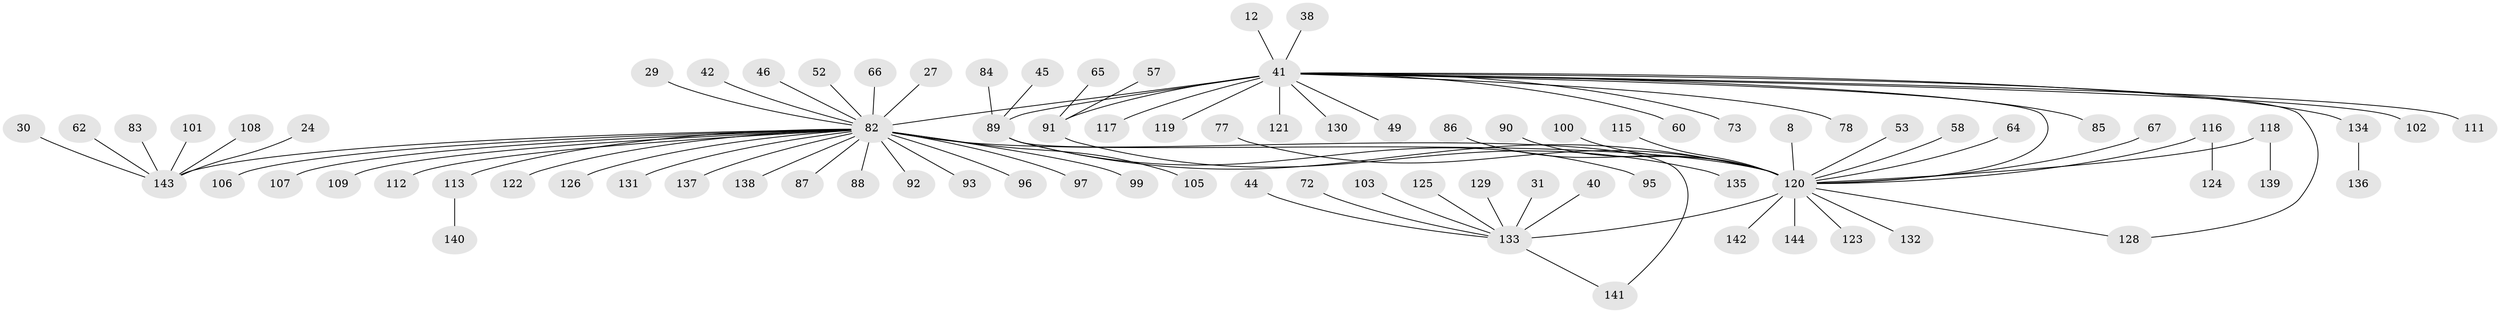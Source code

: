 // original degree distribution, {23: 0.006944444444444444, 9: 0.013888888888888888, 21: 0.006944444444444444, 13: 0.006944444444444444, 3: 0.0625, 7: 0.020833333333333332, 1: 0.5763888888888888, 2: 0.2361111111111111, 5: 0.013888888888888888, 4: 0.041666666666666664, 10: 0.006944444444444444, 12: 0.006944444444444444}
// Generated by graph-tools (version 1.1) at 2025/50/03/04/25 21:50:52]
// undirected, 86 vertices, 89 edges
graph export_dot {
graph [start="1"]
  node [color=gray90,style=filled];
  8;
  12;
  24;
  27;
  29;
  30;
  31;
  38;
  40;
  41 [super="+25+1+32"];
  42;
  44;
  45;
  46;
  49;
  52;
  53;
  57 [super="+26"];
  58 [super="+47"];
  60;
  62;
  64;
  65;
  66;
  67 [super="+39"];
  72 [super="+22"];
  73;
  77;
  78 [super="+20"];
  82 [super="+5+9+10+74+19+15+75+70"];
  83;
  84;
  85;
  86;
  87;
  88 [super="+76"];
  89 [super="+79+68"];
  90;
  91 [super="+6+23"];
  92;
  93 [super="+43"];
  95;
  96;
  97;
  99;
  100 [super="+61"];
  101;
  102;
  103;
  105;
  106;
  107;
  108;
  109;
  111 [super="+56"];
  112;
  113;
  115;
  116 [super="+50"];
  117 [super="+51"];
  118;
  119;
  120 [super="+55+3"];
  121;
  122;
  123 [super="+94"];
  124;
  125;
  126;
  128 [super="+69"];
  129 [super="+35"];
  130;
  131;
  132 [super="+98"];
  133 [super="+18"];
  134 [super="+104+127"];
  135;
  136;
  137 [super="+81+110"];
  138;
  139;
  140;
  141 [super="+63"];
  142;
  143 [super="+48+114"];
  144;
  8 -- 120;
  12 -- 41;
  24 -- 143;
  27 -- 82;
  29 -- 82;
  30 -- 143;
  31 -- 133;
  38 -- 41;
  40 -- 133;
  41 -- 121;
  41 -- 82 [weight=4];
  41 -- 130;
  41 -- 73;
  41 -- 85;
  41 -- 91 [weight=3];
  41 -- 102;
  41 -- 119;
  41 -- 120 [weight=2];
  41 -- 60;
  41 -- 49;
  41 -- 78;
  41 -- 134;
  41 -- 117;
  41 -- 111;
  41 -- 128;
  41 -- 89 [weight=3];
  42 -- 82;
  44 -- 133;
  45 -- 89;
  46 -- 82;
  52 -- 82;
  53 -- 120;
  57 -- 91;
  58 -- 120;
  62 -- 143;
  64 -- 120;
  65 -- 91;
  66 -- 82;
  67 -- 120;
  72 -- 133;
  77 -- 120;
  82 -- 105;
  82 -- 87;
  82 -- 122;
  82 -- 92;
  82 -- 99;
  82 -- 97;
  82 -- 131;
  82 -- 106;
  82 -- 138;
  82 -- 109;
  82 -- 113;
  82 -- 93 [weight=2];
  82 -- 96;
  82 -- 107;
  82 -- 112;
  82 -- 126;
  82 -- 143 [weight=2];
  82 -- 120 [weight=5];
  82 -- 88;
  82 -- 137;
  83 -- 143;
  84 -- 89;
  86 -- 120;
  89 -- 120 [weight=2];
  89 -- 141;
  89 -- 95;
  90 -- 120;
  91 -- 135;
  100 -- 120;
  101 -- 143;
  103 -- 133;
  108 -- 143;
  113 -- 140;
  115 -- 120;
  116 -- 124;
  116 -- 120;
  118 -- 139;
  118 -- 120;
  120 -- 128;
  120 -- 133 [weight=2];
  120 -- 142;
  120 -- 144;
  120 -- 123;
  120 -- 132;
  125 -- 133;
  129 -- 133;
  133 -- 141;
  134 -- 136;
}
